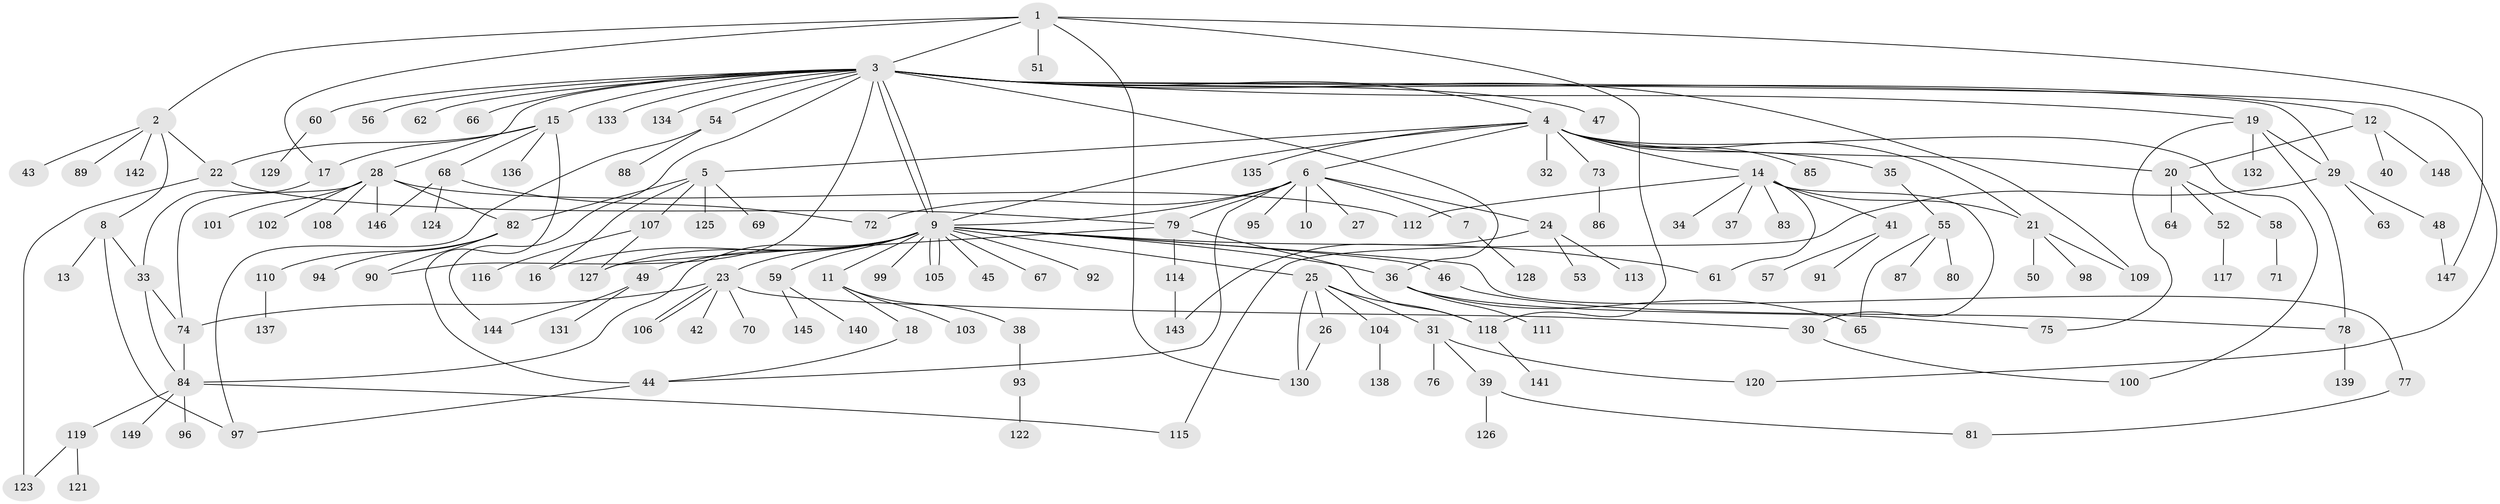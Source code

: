 // Generated by graph-tools (version 1.1) at 2025/11/02/27/25 16:11:10]
// undirected, 149 vertices, 195 edges
graph export_dot {
graph [start="1"]
  node [color=gray90,style=filled];
  1;
  2;
  3;
  4;
  5;
  6;
  7;
  8;
  9;
  10;
  11;
  12;
  13;
  14;
  15;
  16;
  17;
  18;
  19;
  20;
  21;
  22;
  23;
  24;
  25;
  26;
  27;
  28;
  29;
  30;
  31;
  32;
  33;
  34;
  35;
  36;
  37;
  38;
  39;
  40;
  41;
  42;
  43;
  44;
  45;
  46;
  47;
  48;
  49;
  50;
  51;
  52;
  53;
  54;
  55;
  56;
  57;
  58;
  59;
  60;
  61;
  62;
  63;
  64;
  65;
  66;
  67;
  68;
  69;
  70;
  71;
  72;
  73;
  74;
  75;
  76;
  77;
  78;
  79;
  80;
  81;
  82;
  83;
  84;
  85;
  86;
  87;
  88;
  89;
  90;
  91;
  92;
  93;
  94;
  95;
  96;
  97;
  98;
  99;
  100;
  101;
  102;
  103;
  104;
  105;
  106;
  107;
  108;
  109;
  110;
  111;
  112;
  113;
  114;
  115;
  116;
  117;
  118;
  119;
  120;
  121;
  122;
  123;
  124;
  125;
  126;
  127;
  128;
  129;
  130;
  131;
  132;
  133;
  134;
  135;
  136;
  137;
  138;
  139;
  140;
  141;
  142;
  143;
  144;
  145;
  146;
  147;
  148;
  149;
  1 -- 2;
  1 -- 3;
  1 -- 17;
  1 -- 51;
  1 -- 118;
  1 -- 130;
  1 -- 147;
  2 -- 8;
  2 -- 22;
  2 -- 43;
  2 -- 89;
  2 -- 142;
  3 -- 4;
  3 -- 9;
  3 -- 9;
  3 -- 12;
  3 -- 15;
  3 -- 19;
  3 -- 28;
  3 -- 29;
  3 -- 36;
  3 -- 47;
  3 -- 54;
  3 -- 56;
  3 -- 60;
  3 -- 62;
  3 -- 66;
  3 -- 90;
  3 -- 109;
  3 -- 120;
  3 -- 133;
  3 -- 134;
  3 -- 144;
  4 -- 5;
  4 -- 6;
  4 -- 9;
  4 -- 14;
  4 -- 20;
  4 -- 21;
  4 -- 32;
  4 -- 35;
  4 -- 73;
  4 -- 85;
  4 -- 100;
  4 -- 135;
  5 -- 16;
  5 -- 69;
  5 -- 82;
  5 -- 107;
  5 -- 125;
  6 -- 7;
  6 -- 9;
  6 -- 10;
  6 -- 24;
  6 -- 27;
  6 -- 44;
  6 -- 72;
  6 -- 79;
  6 -- 95;
  7 -- 128;
  8 -- 13;
  8 -- 33;
  8 -- 97;
  9 -- 11;
  9 -- 16;
  9 -- 23;
  9 -- 25;
  9 -- 36;
  9 -- 45;
  9 -- 46;
  9 -- 49;
  9 -- 59;
  9 -- 61;
  9 -- 67;
  9 -- 77;
  9 -- 84;
  9 -- 92;
  9 -- 99;
  9 -- 105;
  9 -- 105;
  9 -- 127;
  11 -- 18;
  11 -- 38;
  11 -- 103;
  12 -- 20;
  12 -- 40;
  12 -- 148;
  14 -- 21;
  14 -- 30;
  14 -- 34;
  14 -- 37;
  14 -- 41;
  14 -- 61;
  14 -- 83;
  14 -- 112;
  15 -- 17;
  15 -- 22;
  15 -- 44;
  15 -- 68;
  15 -- 136;
  17 -- 33;
  18 -- 44;
  19 -- 29;
  19 -- 75;
  19 -- 78;
  19 -- 132;
  20 -- 52;
  20 -- 58;
  20 -- 64;
  21 -- 50;
  21 -- 98;
  21 -- 109;
  22 -- 79;
  22 -- 123;
  23 -- 30;
  23 -- 42;
  23 -- 70;
  23 -- 74;
  23 -- 106;
  23 -- 106;
  24 -- 53;
  24 -- 113;
  24 -- 143;
  25 -- 26;
  25 -- 31;
  25 -- 104;
  25 -- 118;
  25 -- 130;
  26 -- 130;
  28 -- 74;
  28 -- 82;
  28 -- 101;
  28 -- 102;
  28 -- 108;
  28 -- 112;
  28 -- 146;
  29 -- 48;
  29 -- 63;
  29 -- 115;
  30 -- 100;
  31 -- 39;
  31 -- 76;
  31 -- 120;
  33 -- 74;
  33 -- 84;
  35 -- 55;
  36 -- 65;
  36 -- 75;
  36 -- 111;
  38 -- 93;
  39 -- 81;
  39 -- 126;
  41 -- 57;
  41 -- 91;
  44 -- 97;
  46 -- 78;
  48 -- 147;
  49 -- 131;
  49 -- 144;
  52 -- 117;
  54 -- 88;
  54 -- 97;
  55 -- 65;
  55 -- 80;
  55 -- 87;
  58 -- 71;
  59 -- 140;
  59 -- 145;
  60 -- 129;
  68 -- 72;
  68 -- 124;
  68 -- 146;
  73 -- 86;
  74 -- 84;
  77 -- 81;
  78 -- 139;
  79 -- 114;
  79 -- 118;
  79 -- 127;
  82 -- 90;
  82 -- 94;
  82 -- 110;
  84 -- 96;
  84 -- 115;
  84 -- 119;
  84 -- 149;
  93 -- 122;
  104 -- 138;
  107 -- 116;
  107 -- 127;
  110 -- 137;
  114 -- 143;
  118 -- 141;
  119 -- 121;
  119 -- 123;
}
